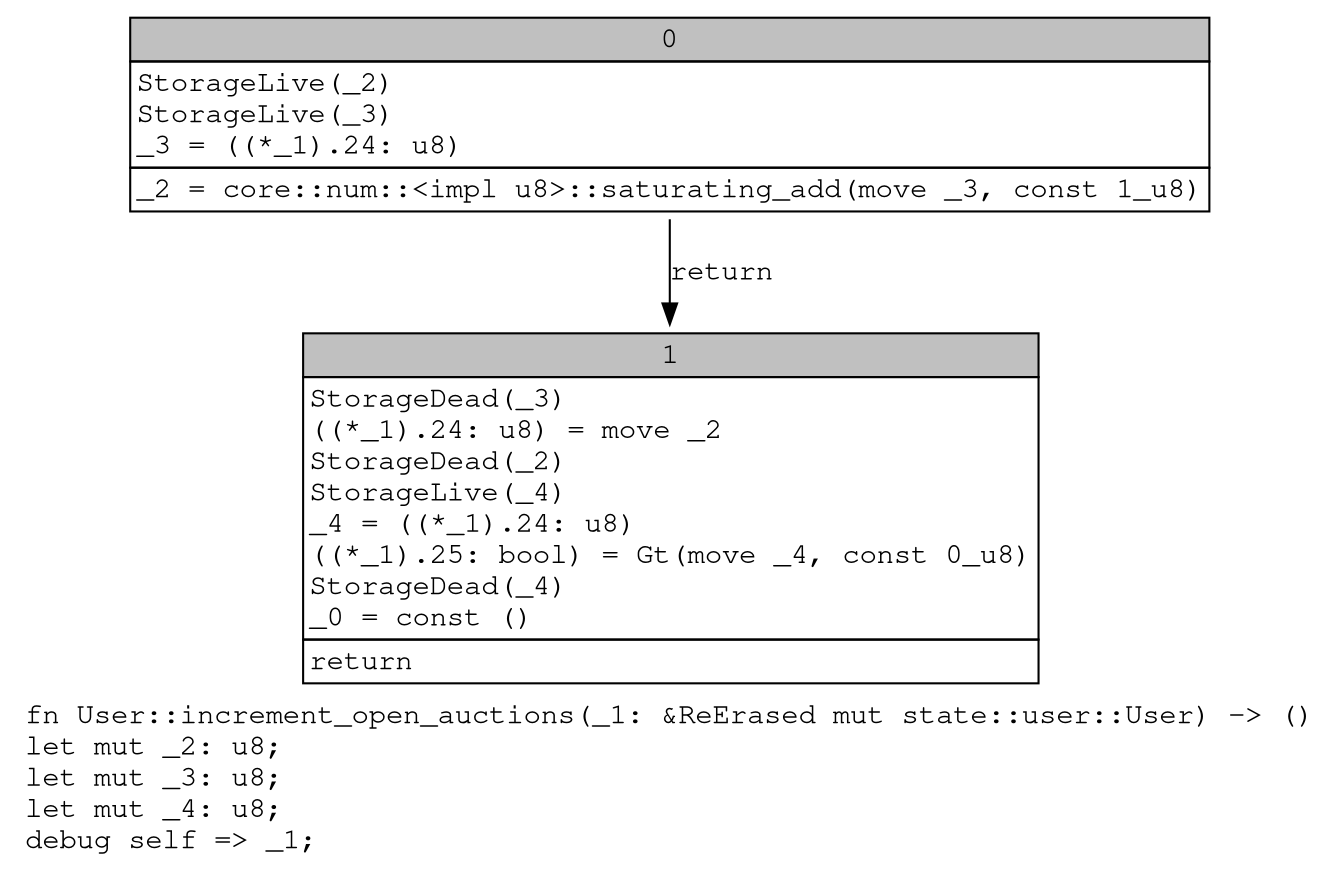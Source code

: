 digraph Mir_0_4316 {
    graph [fontname="Courier, monospace"];
    node [fontname="Courier, monospace"];
    edge [fontname="Courier, monospace"];
    label=<fn User::increment_open_auctions(_1: &amp;ReErased mut state::user::User) -&gt; ()<br align="left"/>let mut _2: u8;<br align="left"/>let mut _3: u8;<br align="left"/>let mut _4: u8;<br align="left"/>debug self =&gt; _1;<br align="left"/>>;
    bb0__0_4316 [shape="none", label=<<table border="0" cellborder="1" cellspacing="0"><tr><td bgcolor="gray" align="center" colspan="1">0</td></tr><tr><td align="left" balign="left">StorageLive(_2)<br/>StorageLive(_3)<br/>_3 = ((*_1).24: u8)<br/></td></tr><tr><td align="left">_2 = core::num::&lt;impl u8&gt;::saturating_add(move _3, const 1_u8)</td></tr></table>>];
    bb1__0_4316 [shape="none", label=<<table border="0" cellborder="1" cellspacing="0"><tr><td bgcolor="gray" align="center" colspan="1">1</td></tr><tr><td align="left" balign="left">StorageDead(_3)<br/>((*_1).24: u8) = move _2<br/>StorageDead(_2)<br/>StorageLive(_4)<br/>_4 = ((*_1).24: u8)<br/>((*_1).25: bool) = Gt(move _4, const 0_u8)<br/>StorageDead(_4)<br/>_0 = const ()<br/></td></tr><tr><td align="left">return</td></tr></table>>];
    bb0__0_4316 -> bb1__0_4316 [label="return"];
}
